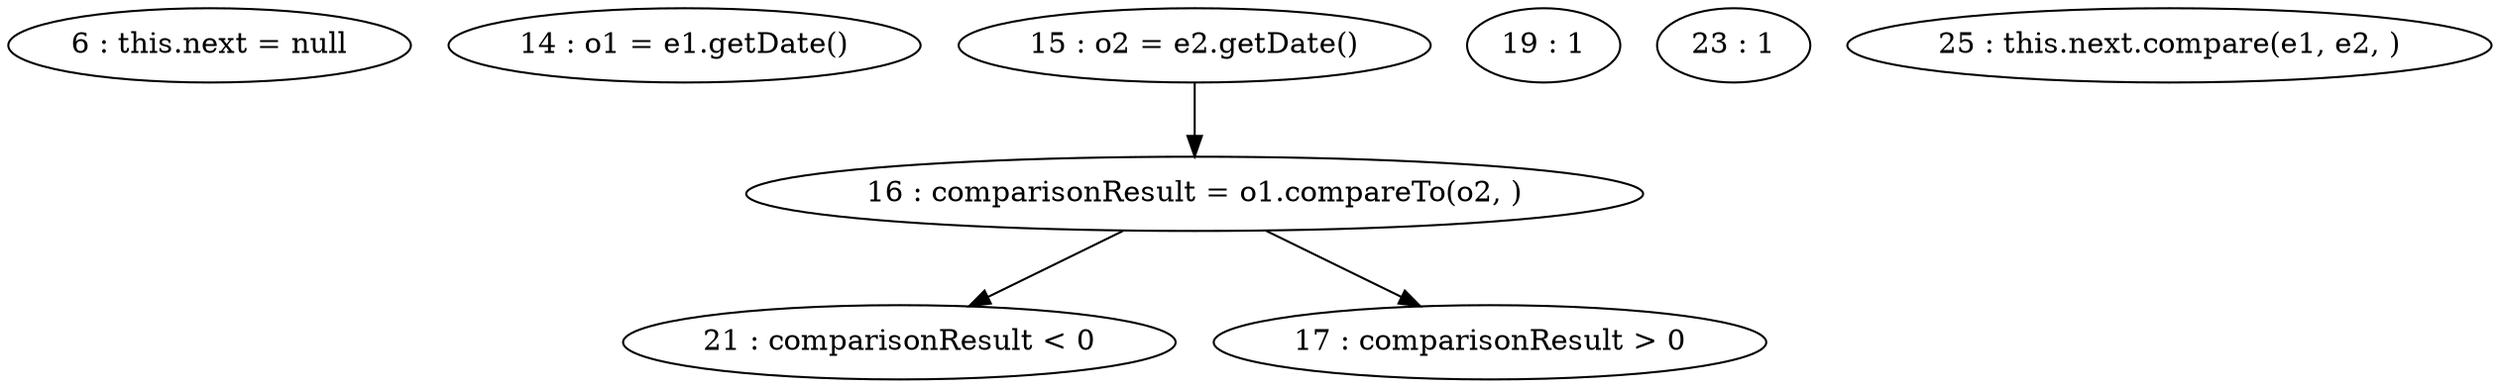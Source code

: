 digraph G {
"6 : this.next = null"
"14 : o1 = e1.getDate()"
"15 : o2 = e2.getDate()"
"15 : o2 = e2.getDate()" -> "16 : comparisonResult = o1.compareTo(o2, )"
"16 : comparisonResult = o1.compareTo(o2, )"
"16 : comparisonResult = o1.compareTo(o2, )" -> "21 : comparisonResult < 0"
"16 : comparisonResult = o1.compareTo(o2, )" -> "17 : comparisonResult > 0"
"17 : comparisonResult > 0"
"19 : 1"
"21 : comparisonResult < 0"
"23 : 1"
"25 : this.next.compare(e1, e2, )"
}